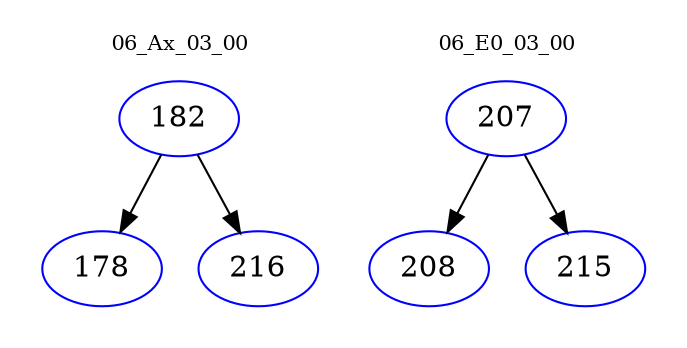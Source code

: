 digraph{
subgraph cluster_0 {
color = white
label = "06_Ax_03_00";
fontsize=10;
T0_182 [label="182", color="blue"]
T0_182 -> T0_178 [color="black"]
T0_178 [label="178", color="blue"]
T0_182 -> T0_216 [color="black"]
T0_216 [label="216", color="blue"]
}
subgraph cluster_1 {
color = white
label = "06_E0_03_00";
fontsize=10;
T1_207 [label="207", color="blue"]
T1_207 -> T1_208 [color="black"]
T1_208 [label="208", color="blue"]
T1_207 -> T1_215 [color="black"]
T1_215 [label="215", color="blue"]
}
}
